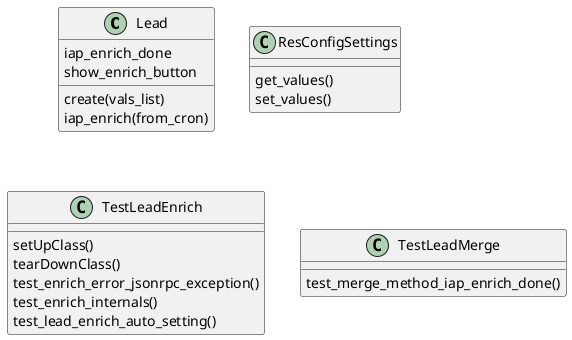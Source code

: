 @startuml classes_crm_iap_enrich
set namespaceSeparator none
class "Lead" as odoo_src.odoo.addons.crm_iap_enrich.models.crm_lead.Lead {
  iap_enrich_done
  show_enrich_button
  create(vals_list)
  iap_enrich(from_cron)
}
class "ResConfigSettings" as odoo_src.odoo.addons.crm_iap_enrich.models.res_config_settings.ResConfigSettings {
  get_values()
  set_values()
}
class "TestLeadEnrich" as odoo_src.odoo.addons.crm_iap_enrich.tests.test_lead_enrich.TestLeadEnrich {
  setUpClass()
  tearDownClass()
  test_enrich_error_jsonrpc_exception()
  test_enrich_internals()
  test_lead_enrich_auto_setting()
}
class "TestLeadMerge" as odoo_src.odoo.addons.crm_iap_enrich.tests.test_crm_lead_merge.TestLeadMerge {
  test_merge_method_iap_enrich_done()
}
@enduml
